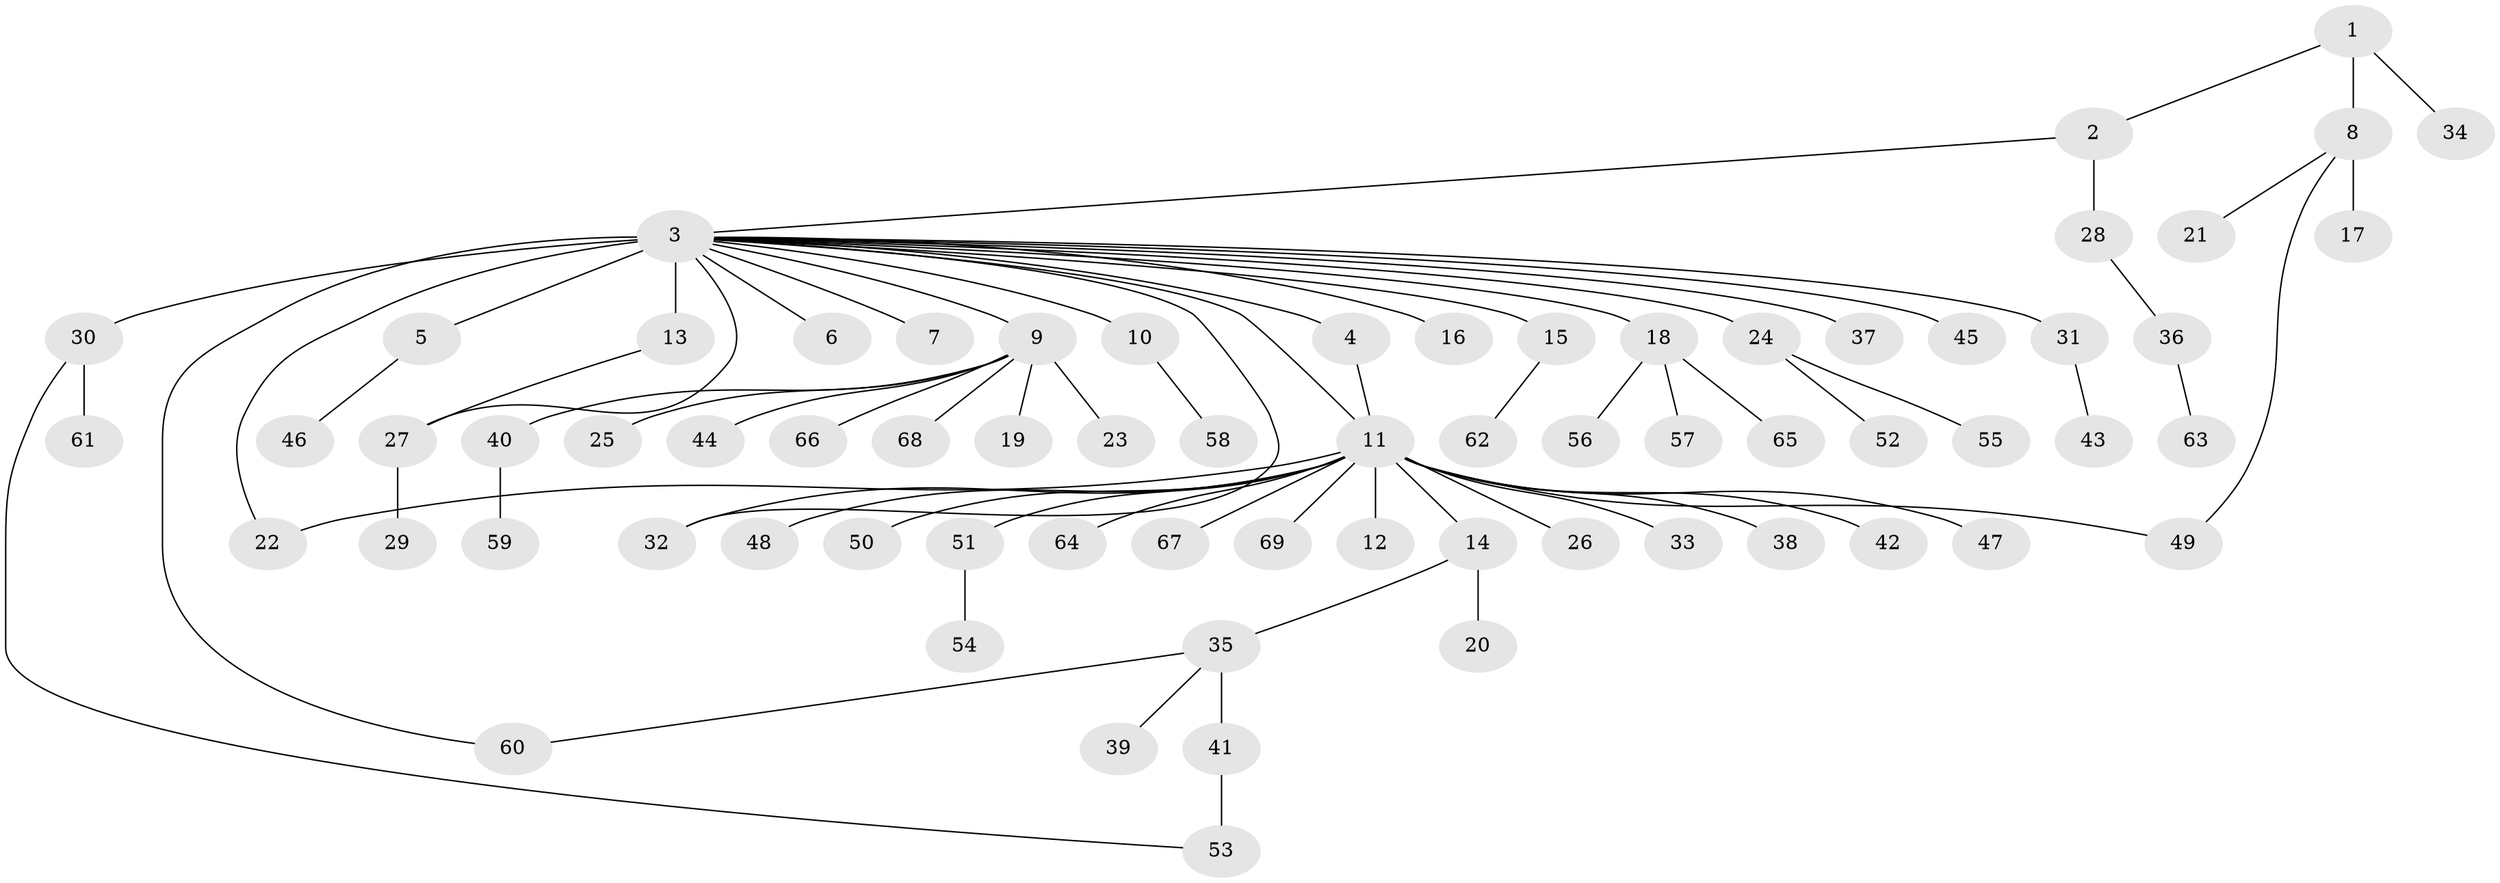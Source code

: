 // original degree distribution, {4: 0.057971014492753624, 38: 0.007246376811594203, 3: 0.057971014492753624, 2: 0.17391304347826086, 9: 0.014492753623188406, 19: 0.007246376811594203, 1: 0.6594202898550725, 5: 0.014492753623188406, 8: 0.007246376811594203}
// Generated by graph-tools (version 1.1) at 2025/35/03/09/25 02:35:43]
// undirected, 69 vertices, 75 edges
graph export_dot {
graph [start="1"]
  node [color=gray90,style=filled];
  1;
  2;
  3;
  4;
  5;
  6;
  7;
  8;
  9;
  10;
  11;
  12;
  13;
  14;
  15;
  16;
  17;
  18;
  19;
  20;
  21;
  22;
  23;
  24;
  25;
  26;
  27;
  28;
  29;
  30;
  31;
  32;
  33;
  34;
  35;
  36;
  37;
  38;
  39;
  40;
  41;
  42;
  43;
  44;
  45;
  46;
  47;
  48;
  49;
  50;
  51;
  52;
  53;
  54;
  55;
  56;
  57;
  58;
  59;
  60;
  61;
  62;
  63;
  64;
  65;
  66;
  67;
  68;
  69;
  1 -- 2 [weight=1.0];
  1 -- 8 [weight=1.0];
  1 -- 34 [weight=1.0];
  2 -- 3 [weight=1.0];
  2 -- 28 [weight=1.0];
  3 -- 4 [weight=1.0];
  3 -- 5 [weight=1.0];
  3 -- 6 [weight=1.0];
  3 -- 7 [weight=1.0];
  3 -- 9 [weight=1.0];
  3 -- 10 [weight=1.0];
  3 -- 11 [weight=1.0];
  3 -- 13 [weight=17.0];
  3 -- 15 [weight=1.0];
  3 -- 16 [weight=1.0];
  3 -- 18 [weight=1.0];
  3 -- 22 [weight=1.0];
  3 -- 24 [weight=1.0];
  3 -- 27 [weight=1.0];
  3 -- 30 [weight=1.0];
  3 -- 31 [weight=1.0];
  3 -- 32 [weight=1.0];
  3 -- 37 [weight=1.0];
  3 -- 45 [weight=1.0];
  3 -- 60 [weight=1.0];
  4 -- 11 [weight=1.0];
  5 -- 46 [weight=1.0];
  8 -- 17 [weight=5.0];
  8 -- 21 [weight=1.0];
  8 -- 49 [weight=1.0];
  9 -- 19 [weight=1.0];
  9 -- 23 [weight=1.0];
  9 -- 25 [weight=1.0];
  9 -- 40 [weight=1.0];
  9 -- 44 [weight=1.0];
  9 -- 66 [weight=1.0];
  9 -- 68 [weight=1.0];
  10 -- 58 [weight=2.0];
  11 -- 12 [weight=1.0];
  11 -- 14 [weight=1.0];
  11 -- 22 [weight=1.0];
  11 -- 26 [weight=1.0];
  11 -- 32 [weight=1.0];
  11 -- 33 [weight=1.0];
  11 -- 38 [weight=1.0];
  11 -- 42 [weight=1.0];
  11 -- 47 [weight=1.0];
  11 -- 48 [weight=1.0];
  11 -- 49 [weight=1.0];
  11 -- 50 [weight=1.0];
  11 -- 51 [weight=1.0];
  11 -- 64 [weight=1.0];
  11 -- 67 [weight=1.0];
  11 -- 69 [weight=1.0];
  13 -- 27 [weight=1.0];
  14 -- 20 [weight=1.0];
  14 -- 35 [weight=2.0];
  15 -- 62 [weight=2.0];
  18 -- 56 [weight=1.0];
  18 -- 57 [weight=1.0];
  18 -- 65 [weight=1.0];
  24 -- 52 [weight=1.0];
  24 -- 55 [weight=1.0];
  27 -- 29 [weight=2.0];
  28 -- 36 [weight=1.0];
  30 -- 53 [weight=1.0];
  30 -- 61 [weight=1.0];
  31 -- 43 [weight=1.0];
  35 -- 39 [weight=1.0];
  35 -- 41 [weight=1.0];
  35 -- 60 [weight=1.0];
  36 -- 63 [weight=1.0];
  40 -- 59 [weight=1.0];
  41 -- 53 [weight=6.0];
  51 -- 54 [weight=2.0];
}
